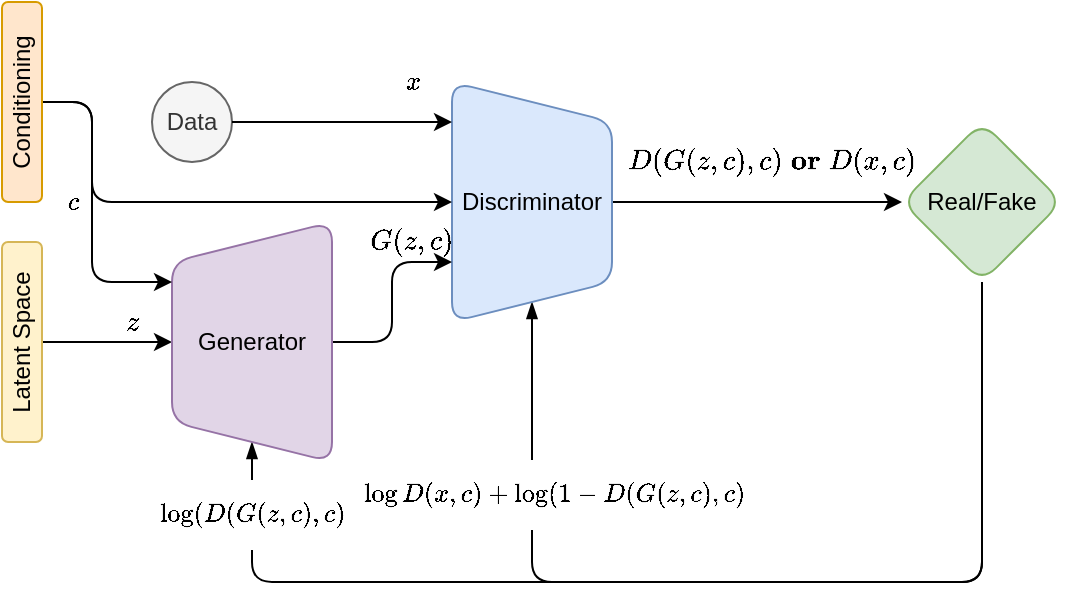 <mxfile version="14.5.1" type="device"><diagram id="vYudHeyVXYSFsSfKQ_gm" name="Page-1"><mxGraphModel dx="1086" dy="806" grid="1" gridSize="10" guides="1" tooltips="1" connect="1" arrows="1" fold="1" page="1" pageScale="1" pageWidth="850" pageHeight="1100" math="1" shadow="0"><root><mxCell id="0"/><mxCell id="1" parent="0"/><mxCell id="UVcOt82vT1HSiq9nkA7i-1" style="edgeStyle=orthogonalEdgeStyle;orthogonalLoop=1;jettySize=auto;html=1;exitX=0.5;exitY=1;exitDx=0;exitDy=0;entryX=0.5;entryY=0;entryDx=0;entryDy=0;" edge="1" parent="1" source="UVcOt82vT1HSiq9nkA7i-2" target="UVcOt82vT1HSiq9nkA7i-11"><mxGeometry relative="1" as="geometry"><Array as="points"><mxPoint x="20" y="170"/></Array></mxGeometry></mxCell><mxCell id="UVcOt82vT1HSiq9nkA7i-2" value="Latent Space" style="whiteSpace=wrap;html=1;rotation=-90;fillColor=#fff2cc;strokeColor=#d6b656;rounded=1;" vertex="1" parent="1"><mxGeometry x="-40" y="160" width="100" height="20" as="geometry"/></mxCell><mxCell id="UVcOt82vT1HSiq9nkA7i-3" style="edgeStyle=orthogonalEdgeStyle;orthogonalLoop=1;jettySize=auto;html=1;exitX=0.5;exitY=1;exitDx=0;exitDy=0;entryX=0;entryY=0.5;entryDx=0;entryDy=0;endArrow=blockThin;endFill=1;" edge="1" parent="1" source="UVcOt82vT1HSiq9nkA7i-7" target="UVcOt82vT1HSiq9nkA7i-11"><mxGeometry relative="1" as="geometry"><Array as="points"><mxPoint x="490" y="290"/><mxPoint x="125" y="290"/></Array><mxPoint x="100" y="210" as="targetPoint"/></mxGeometry></mxCell><mxCell id="UVcOt82vT1HSiq9nkA7i-4" value="$$\log(D(G(z, c), c)$$" style="edgeLabel;html=1;align=center;verticalAlign=middle;resizable=0;points=[];rounded=1;" vertex="1" connectable="0" parent="UVcOt82vT1HSiq9nkA7i-3"><mxGeometry x="0.798" relative="1" as="geometry"><mxPoint y="-23" as="offset"/></mxGeometry></mxCell><mxCell id="UVcOt82vT1HSiq9nkA7i-5" style="edgeStyle=orthogonalEdgeStyle;orthogonalLoop=1;jettySize=auto;html=1;exitX=0.5;exitY=1;exitDx=0;exitDy=0;endArrow=blockThin;endFill=1;entryX=1;entryY=0.5;entryDx=0;entryDy=0;" edge="1" parent="1" source="UVcOt82vT1HSiq9nkA7i-7" target="UVcOt82vT1HSiq9nkA7i-9"><mxGeometry relative="1" as="geometry"><Array as="points"><mxPoint x="405" y="290"/><mxPoint x="255" y="290"/></Array><mxPoint x="320" y="190" as="targetPoint"/></mxGeometry></mxCell><mxCell id="UVcOt82vT1HSiq9nkA7i-6" value="$$\log D(x, c) + \log(1- D(G(z, c), c)$$" style="edgeLabel;align=center;verticalAlign=middle;resizable=0;points=[];html=1;rounded=1;" vertex="1" connectable="0" parent="UVcOt82vT1HSiq9nkA7i-5"><mxGeometry x="0.522" y="-3" relative="1" as="geometry"><mxPoint x="8" y="-27" as="offset"/></mxGeometry></mxCell><mxCell id="UVcOt82vT1HSiq9nkA7i-7" value="Real/Fake" style="rhombus;whiteSpace=wrap;html=1;fillColor=#d5e8d4;strokeColor=#82b366;rounded=1;" vertex="1" parent="1"><mxGeometry x="450" y="60" width="80" height="80" as="geometry"/></mxCell><mxCell id="UVcOt82vT1HSiq9nkA7i-8" style="edgeStyle=orthogonalEdgeStyle;orthogonalLoop=1;jettySize=auto;html=1;exitX=0.5;exitY=0;exitDx=0;exitDy=0;" edge="1" parent="1" source="UVcOt82vT1HSiq9nkA7i-9" target="UVcOt82vT1HSiq9nkA7i-7"><mxGeometry relative="1" as="geometry"/></mxCell><mxCell id="UVcOt82vT1HSiq9nkA7i-9" value="Discriminator" style="shape=trapezoid;perimeter=trapezoidPerimeter;whiteSpace=wrap;html=1;fixedSize=1;direction=south;fillColor=#dae8fc;strokeColor=#6c8ebf;rounded=1;" vertex="1" parent="1"><mxGeometry x="225" y="40" width="80" height="120" as="geometry"/></mxCell><mxCell id="UVcOt82vT1HSiq9nkA7i-10" style="edgeStyle=orthogonalEdgeStyle;orthogonalLoop=1;jettySize=auto;html=1;exitX=0.5;exitY=1;exitDx=0;exitDy=0;entryX=0.75;entryY=1;entryDx=0;entryDy=0;" edge="1" parent="1" source="UVcOt82vT1HSiq9nkA7i-11" target="UVcOt82vT1HSiq9nkA7i-9"><mxGeometry relative="1" as="geometry"/></mxCell><mxCell id="UVcOt82vT1HSiq9nkA7i-11" value="Generator" style="shape=trapezoid;perimeter=trapezoidPerimeter;whiteSpace=wrap;html=1;fixedSize=1;direction=north;fillColor=#e1d5e7;strokeColor=#9673a6;rounded=1;" vertex="1" parent="1"><mxGeometry x="85" y="110" width="80" height="120" as="geometry"/></mxCell><mxCell id="UVcOt82vT1HSiq9nkA7i-12" style="edgeStyle=orthogonalEdgeStyle;orthogonalLoop=1;jettySize=auto;html=1;exitX=0.5;exitY=1;exitDx=0;exitDy=0;entryX=0.75;entryY=0;entryDx=0;entryDy=0;" edge="1" parent="1" source="UVcOt82vT1HSiq9nkA7i-15" target="UVcOt82vT1HSiq9nkA7i-11"><mxGeometry relative="1" as="geometry"><Array as="points"><mxPoint x="45" y="50"/><mxPoint x="45" y="140"/></Array></mxGeometry></mxCell><mxCell id="UVcOt82vT1HSiq9nkA7i-13" style="edgeStyle=orthogonalEdgeStyle;orthogonalLoop=1;jettySize=auto;html=1;exitX=0.5;exitY=1;exitDx=0;exitDy=0;entryX=0.5;entryY=1;entryDx=0;entryDy=0;" edge="1" parent="1" source="UVcOt82vT1HSiq9nkA7i-15" target="UVcOt82vT1HSiq9nkA7i-9"><mxGeometry relative="1" as="geometry"><Array as="points"><mxPoint x="45" y="50"/><mxPoint x="45" y="100"/></Array></mxGeometry></mxCell><mxCell id="UVcOt82vT1HSiq9nkA7i-14" value="$$c$$" style="edgeLabel;html=1;align=center;verticalAlign=middle;resizable=0;points=[];rounded=1;" vertex="1" connectable="0" parent="UVcOt82vT1HSiq9nkA7i-13"><mxGeometry x="0.771" y="-2" relative="1" as="geometry"><mxPoint x="-160.83" y="-2" as="offset"/></mxGeometry></mxCell><mxCell id="UVcOt82vT1HSiq9nkA7i-15" value="Conditioning" style="whiteSpace=wrap;html=1;rotation=-90;fillColor=#ffe6cc;strokeColor=#d79b00;rounded=1;" vertex="1" parent="1"><mxGeometry x="-40" y="40" width="100" height="20" as="geometry"/></mxCell><mxCell id="UVcOt82vT1HSiq9nkA7i-16" value="Data" style="ellipse;whiteSpace=wrap;html=1;aspect=fixed;fillColor=#f5f5f5;strokeColor=#666666;fontColor=#333333;rounded=1;" vertex="1" parent="1"><mxGeometry x="75" y="40" width="40" height="40" as="geometry"/></mxCell><mxCell id="UVcOt82vT1HSiq9nkA7i-17" value="" style="endArrow=classic;html=1;exitX=1;exitY=0.5;exitDx=0;exitDy=0;" edge="1" parent="1" source="UVcOt82vT1HSiq9nkA7i-16"><mxGeometry width="50" height="50" relative="1" as="geometry"><mxPoint x="295" y="110" as="sourcePoint"/><mxPoint x="225" y="60" as="targetPoint"/></mxGeometry></mxCell><mxCell id="UVcOt82vT1HSiq9nkA7i-18" value="$$x$$" style="edgeLabel;html=1;align=center;verticalAlign=middle;resizable=0;points=[];rounded=1;" vertex="1" connectable="0" parent="UVcOt82vT1HSiq9nkA7i-17"><mxGeometry x="0.227" y="-3" relative="1" as="geometry"><mxPoint x="22.5" y="-23" as="offset"/></mxGeometry></mxCell><mxCell id="UVcOt82vT1HSiq9nkA7i-19" value="$$z$$" style="text;html=1;strokeColor=none;fillColor=none;align=center;verticalAlign=middle;whiteSpace=wrap;rounded=1;" vertex="1" parent="1"><mxGeometry x="45" y="150" width="40" height="20" as="geometry"/></mxCell><mxCell id="UVcOt82vT1HSiq9nkA7i-20" value="$$G(z, c)$$" style="text;html=1;strokeColor=none;fillColor=none;align=center;verticalAlign=middle;whiteSpace=wrap;rounded=1;" vertex="1" parent="1"><mxGeometry x="185" y="110" width="40" height="20" as="geometry"/></mxCell><mxCell id="UVcOt82vT1HSiq9nkA7i-21" value="$$D(G(z, c), c)&amp;nbsp; \;\textbf{or}\; D(x, c)$$" style="text;html=1;strokeColor=none;fillColor=none;align=center;verticalAlign=middle;whiteSpace=wrap;rounded=1;" vertex="1" parent="1"><mxGeometry x="330" y="70" width="110" height="20" as="geometry"/></mxCell></root></mxGraphModel></diagram></mxfile>
